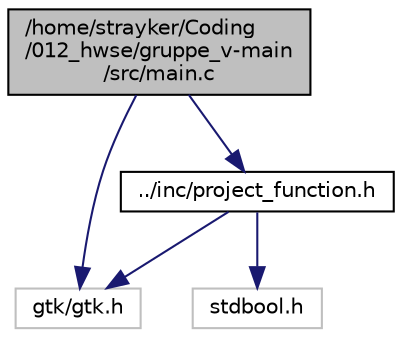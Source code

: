 digraph "/home/strayker/Coding/012_hwse/gruppe_v-main/src/main.c"
{
 // LATEX_PDF_SIZE
  edge [fontname="Helvetica",fontsize="10",labelfontname="Helvetica",labelfontsize="10"];
  node [fontname="Helvetica",fontsize="10",shape=record];
  Node1 [label="/home/strayker/Coding\l/012_hwse/gruppe_v-main\l/src/main.c",height=0.2,width=0.4,color="black", fillcolor="grey75", style="filled", fontcolor="black",tooltip="executes main gtk graphical user interface"];
  Node1 -> Node2 [color="midnightblue",fontsize="10",style="solid"];
  Node2 [label="gtk/gtk.h",height=0.2,width=0.4,color="grey75", fillcolor="white", style="filled",tooltip=" "];
  Node1 -> Node3 [color="midnightblue",fontsize="10",style="solid"];
  Node3 [label="../inc/project_function.h",height=0.2,width=0.4,color="black", fillcolor="white", style="filled",URL="$project__function_8h.html",tooltip="Contains all structs and prototypes of implemented functions."];
  Node3 -> Node2 [color="midnightblue",fontsize="10",style="solid"];
  Node3 -> Node4 [color="midnightblue",fontsize="10",style="solid"];
  Node4 [label="stdbool.h",height=0.2,width=0.4,color="grey75", fillcolor="white", style="filled",tooltip=" "];
}
